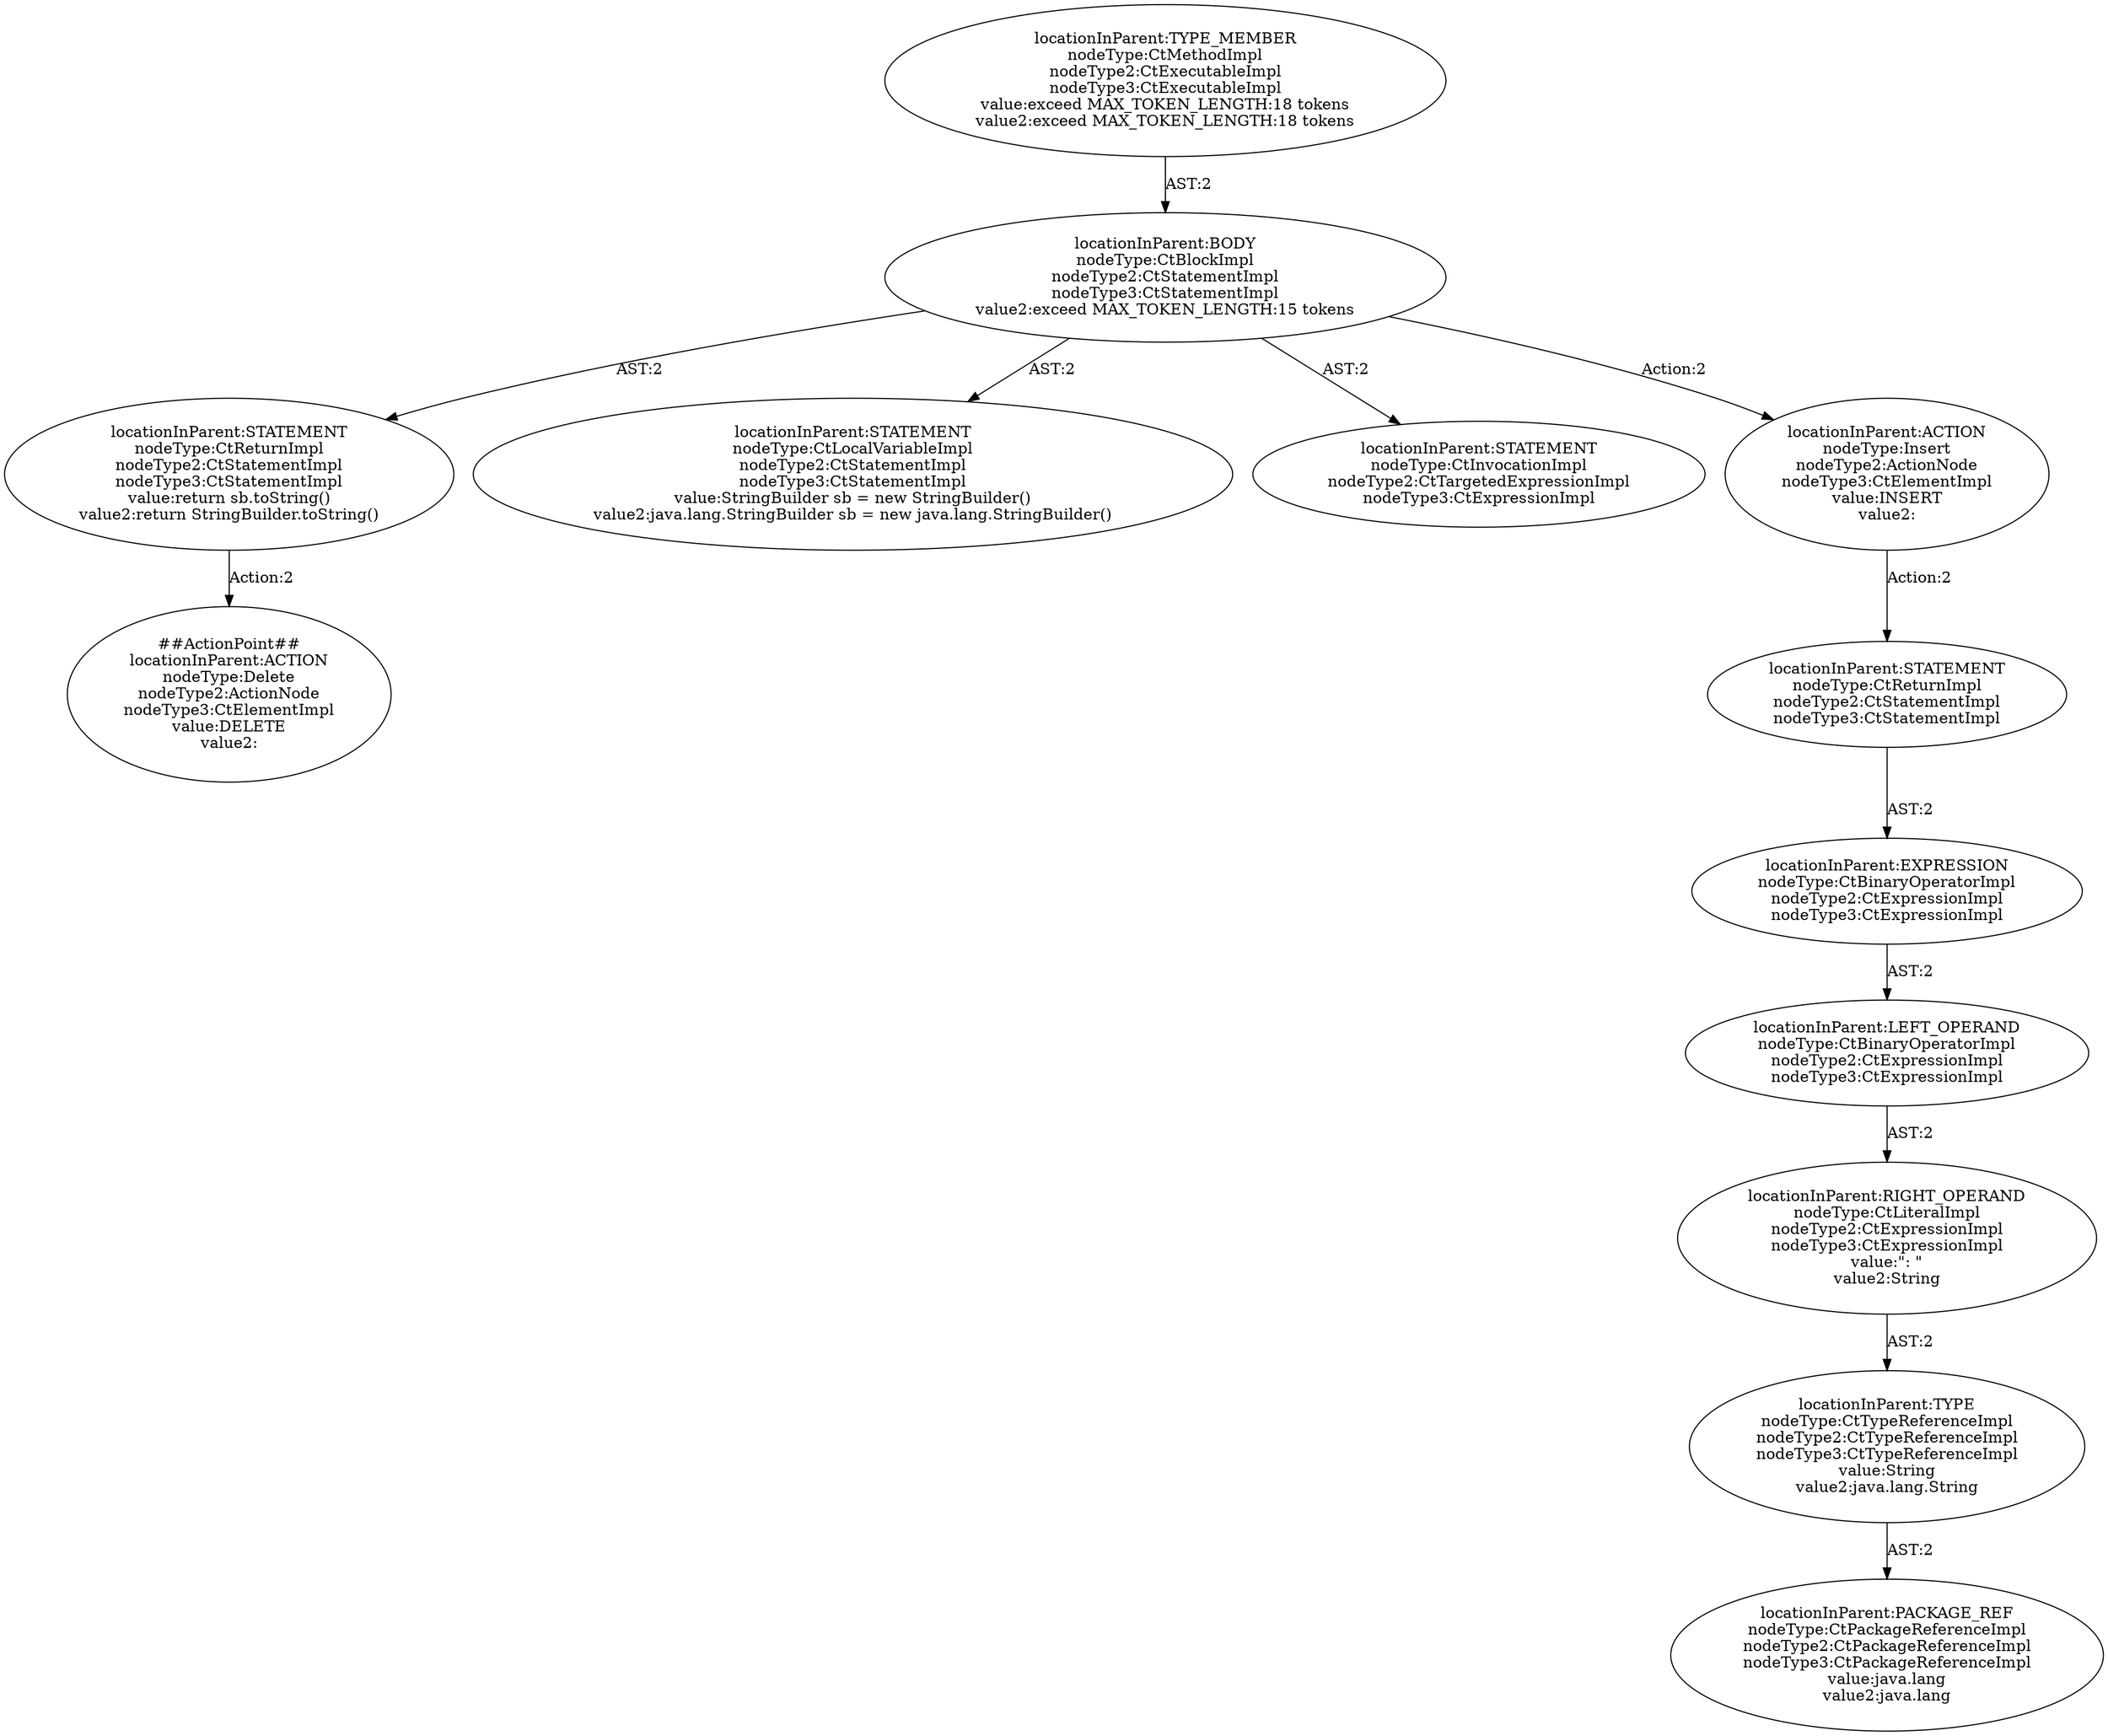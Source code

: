 digraph "Pattern" {
0 [label="##ActionPoint##
locationInParent:ACTION
nodeType:Delete
nodeType2:ActionNode
nodeType3:CtElementImpl
value:DELETE
value2:" shape=ellipse]
1 [label="locationInParent:STATEMENT
nodeType:CtReturnImpl
nodeType2:CtStatementImpl
nodeType3:CtStatementImpl
value:return sb.toString()
value2:return StringBuilder.toString()" shape=ellipse]
2 [label="locationInParent:BODY
nodeType:CtBlockImpl
nodeType2:CtStatementImpl
nodeType3:CtStatementImpl
value2:exceed MAX_TOKEN_LENGTH:15 tokens" shape=ellipse]
3 [label="locationInParent:TYPE_MEMBER
nodeType:CtMethodImpl
nodeType2:CtExecutableImpl
nodeType3:CtExecutableImpl
value:exceed MAX_TOKEN_LENGTH:18 tokens
value2:exceed MAX_TOKEN_LENGTH:18 tokens" shape=ellipse]
4 [label="locationInParent:STATEMENT
nodeType:CtLocalVariableImpl
nodeType2:CtStatementImpl
nodeType3:CtStatementImpl
value:StringBuilder sb = new StringBuilder()
value2:java.lang.StringBuilder sb = new java.lang.StringBuilder()" shape=ellipse]
5 [label="locationInParent:STATEMENT
nodeType:CtInvocationImpl
nodeType2:CtTargetedExpressionImpl
nodeType3:CtExpressionImpl" shape=ellipse]
6 [label="locationInParent:ACTION
nodeType:Insert
nodeType2:ActionNode
nodeType3:CtElementImpl
value:INSERT
value2:" shape=ellipse]
7 [label="locationInParent:STATEMENT
nodeType:CtReturnImpl
nodeType2:CtStatementImpl
nodeType3:CtStatementImpl" shape=ellipse]
8 [label="locationInParent:EXPRESSION
nodeType:CtBinaryOperatorImpl
nodeType2:CtExpressionImpl
nodeType3:CtExpressionImpl" shape=ellipse]
9 [label="locationInParent:LEFT_OPERAND
nodeType:CtBinaryOperatorImpl
nodeType2:CtExpressionImpl
nodeType3:CtExpressionImpl" shape=ellipse]
10 [label="locationInParent:RIGHT_OPERAND
nodeType:CtLiteralImpl
nodeType2:CtExpressionImpl
nodeType3:CtExpressionImpl
value:\": \"
value2:String" shape=ellipse]
11 [label="locationInParent:TYPE
nodeType:CtTypeReferenceImpl
nodeType2:CtTypeReferenceImpl
nodeType3:CtTypeReferenceImpl
value:String
value2:java.lang.String" shape=ellipse]
12 [label="locationInParent:PACKAGE_REF
nodeType:CtPackageReferenceImpl
nodeType2:CtPackageReferenceImpl
nodeType3:CtPackageReferenceImpl
value:java.lang
value2:java.lang" shape=ellipse]
1 -> 0 [label="Action:2"];
2 -> 1 [label="AST:2"];
2 -> 4 [label="AST:2"];
2 -> 5 [label="AST:2"];
2 -> 6 [label="Action:2"];
3 -> 2 [label="AST:2"];
6 -> 7 [label="Action:2"];
7 -> 8 [label="AST:2"];
8 -> 9 [label="AST:2"];
9 -> 10 [label="AST:2"];
10 -> 11 [label="AST:2"];
11 -> 12 [label="AST:2"];
}